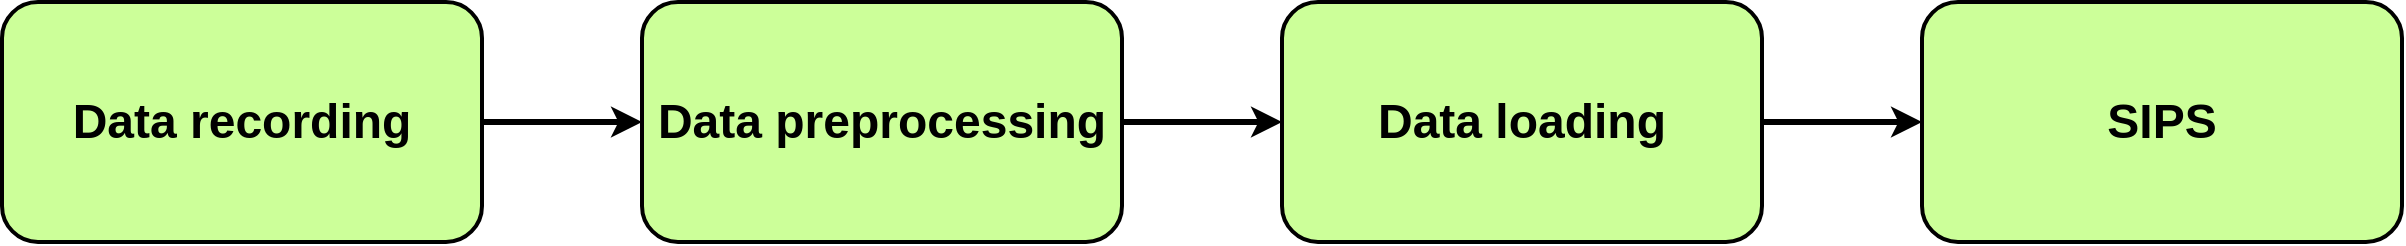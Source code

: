 <mxfile version="21.5.1" type="device">
  <diagram name="Page-1" id="UglITt9oEIL3d5nKTY7a">
    <mxGraphModel dx="1250" dy="870" grid="1" gridSize="10" guides="1" tooltips="1" connect="1" arrows="1" fold="1" page="1" pageScale="1" pageWidth="850" pageHeight="1100" background="#ffffff" math="0" shadow="0">
      <root>
        <mxCell id="0" />
        <mxCell id="1" parent="0" />
        <mxCell id="-imlo63s5jF-1MOi44ty-5" style="edgeStyle=orthogonalEdgeStyle;rounded=0;orthogonalLoop=1;jettySize=auto;html=1;strokeColor=#000000;strokeWidth=3;" parent="1" source="-imlo63s5jF-1MOi44ty-1" target="-imlo63s5jF-1MOi44ty-4" edge="1">
          <mxGeometry relative="1" as="geometry" />
        </mxCell>
        <mxCell id="-imlo63s5jF-1MOi44ty-1" value="&lt;h1&gt;&lt;font color=&quot;#000000&quot;&gt;Data recording&lt;/font&gt;&lt;/h1&gt;" style="rounded=1;whiteSpace=wrap;html=1;strokeColor=#000000;fillColor=#CCFF99;strokeWidth=2;" parent="1" vertex="1">
          <mxGeometry x="40" y="80" width="240" height="120" as="geometry" />
        </mxCell>
        <mxCell id="-imlo63s5jF-1MOi44ty-2" value="&lt;h1&gt;&lt;font color=&quot;#000000&quot;&gt;SIPS&lt;/font&gt;&lt;/h1&gt;" style="rounded=1;whiteSpace=wrap;html=1;strokeColor=#000000;fillColor=#CCFF99;strokeWidth=2;" parent="1" vertex="1">
          <mxGeometry x="1000" y="80" width="240" height="120" as="geometry" />
        </mxCell>
        <mxCell id="-imlo63s5jF-1MOi44ty-7" style="edgeStyle=orthogonalEdgeStyle;rounded=0;orthogonalLoop=1;jettySize=auto;html=1;entryX=0;entryY=0.5;entryDx=0;entryDy=0;strokeColor=#000000;strokeWidth=3;" parent="1" source="-imlo63s5jF-1MOi44ty-3" target="-imlo63s5jF-1MOi44ty-2" edge="1">
          <mxGeometry relative="1" as="geometry" />
        </mxCell>
        <mxCell id="-imlo63s5jF-1MOi44ty-3" value="&lt;h1&gt;&lt;font color=&quot;#000000&quot;&gt;Data loading&lt;/font&gt;&lt;/h1&gt;" style="rounded=1;whiteSpace=wrap;html=1;strokeColor=#000000;fillColor=#CCFF99;strokeWidth=2;" parent="1" vertex="1">
          <mxGeometry x="680" y="80" width="240" height="120" as="geometry" />
        </mxCell>
        <mxCell id="-imlo63s5jF-1MOi44ty-6" style="edgeStyle=orthogonalEdgeStyle;rounded=0;orthogonalLoop=1;jettySize=auto;html=1;entryX=0;entryY=0.5;entryDx=0;entryDy=0;strokeColor=#000000;strokeWidth=3;" parent="1" source="-imlo63s5jF-1MOi44ty-4" target="-imlo63s5jF-1MOi44ty-3" edge="1">
          <mxGeometry relative="1" as="geometry" />
        </mxCell>
        <mxCell id="-imlo63s5jF-1MOi44ty-4" value="&lt;h1&gt;&lt;font color=&quot;#000000&quot;&gt;Data preprocessing&lt;/font&gt;&lt;/h1&gt;" style="rounded=1;whiteSpace=wrap;html=1;strokeColor=#000000;fillColor=#CCFF99;strokeWidth=2;" parent="1" vertex="1">
          <mxGeometry x="360" y="80" width="240" height="120" as="geometry" />
        </mxCell>
      </root>
    </mxGraphModel>
  </diagram>
</mxfile>
